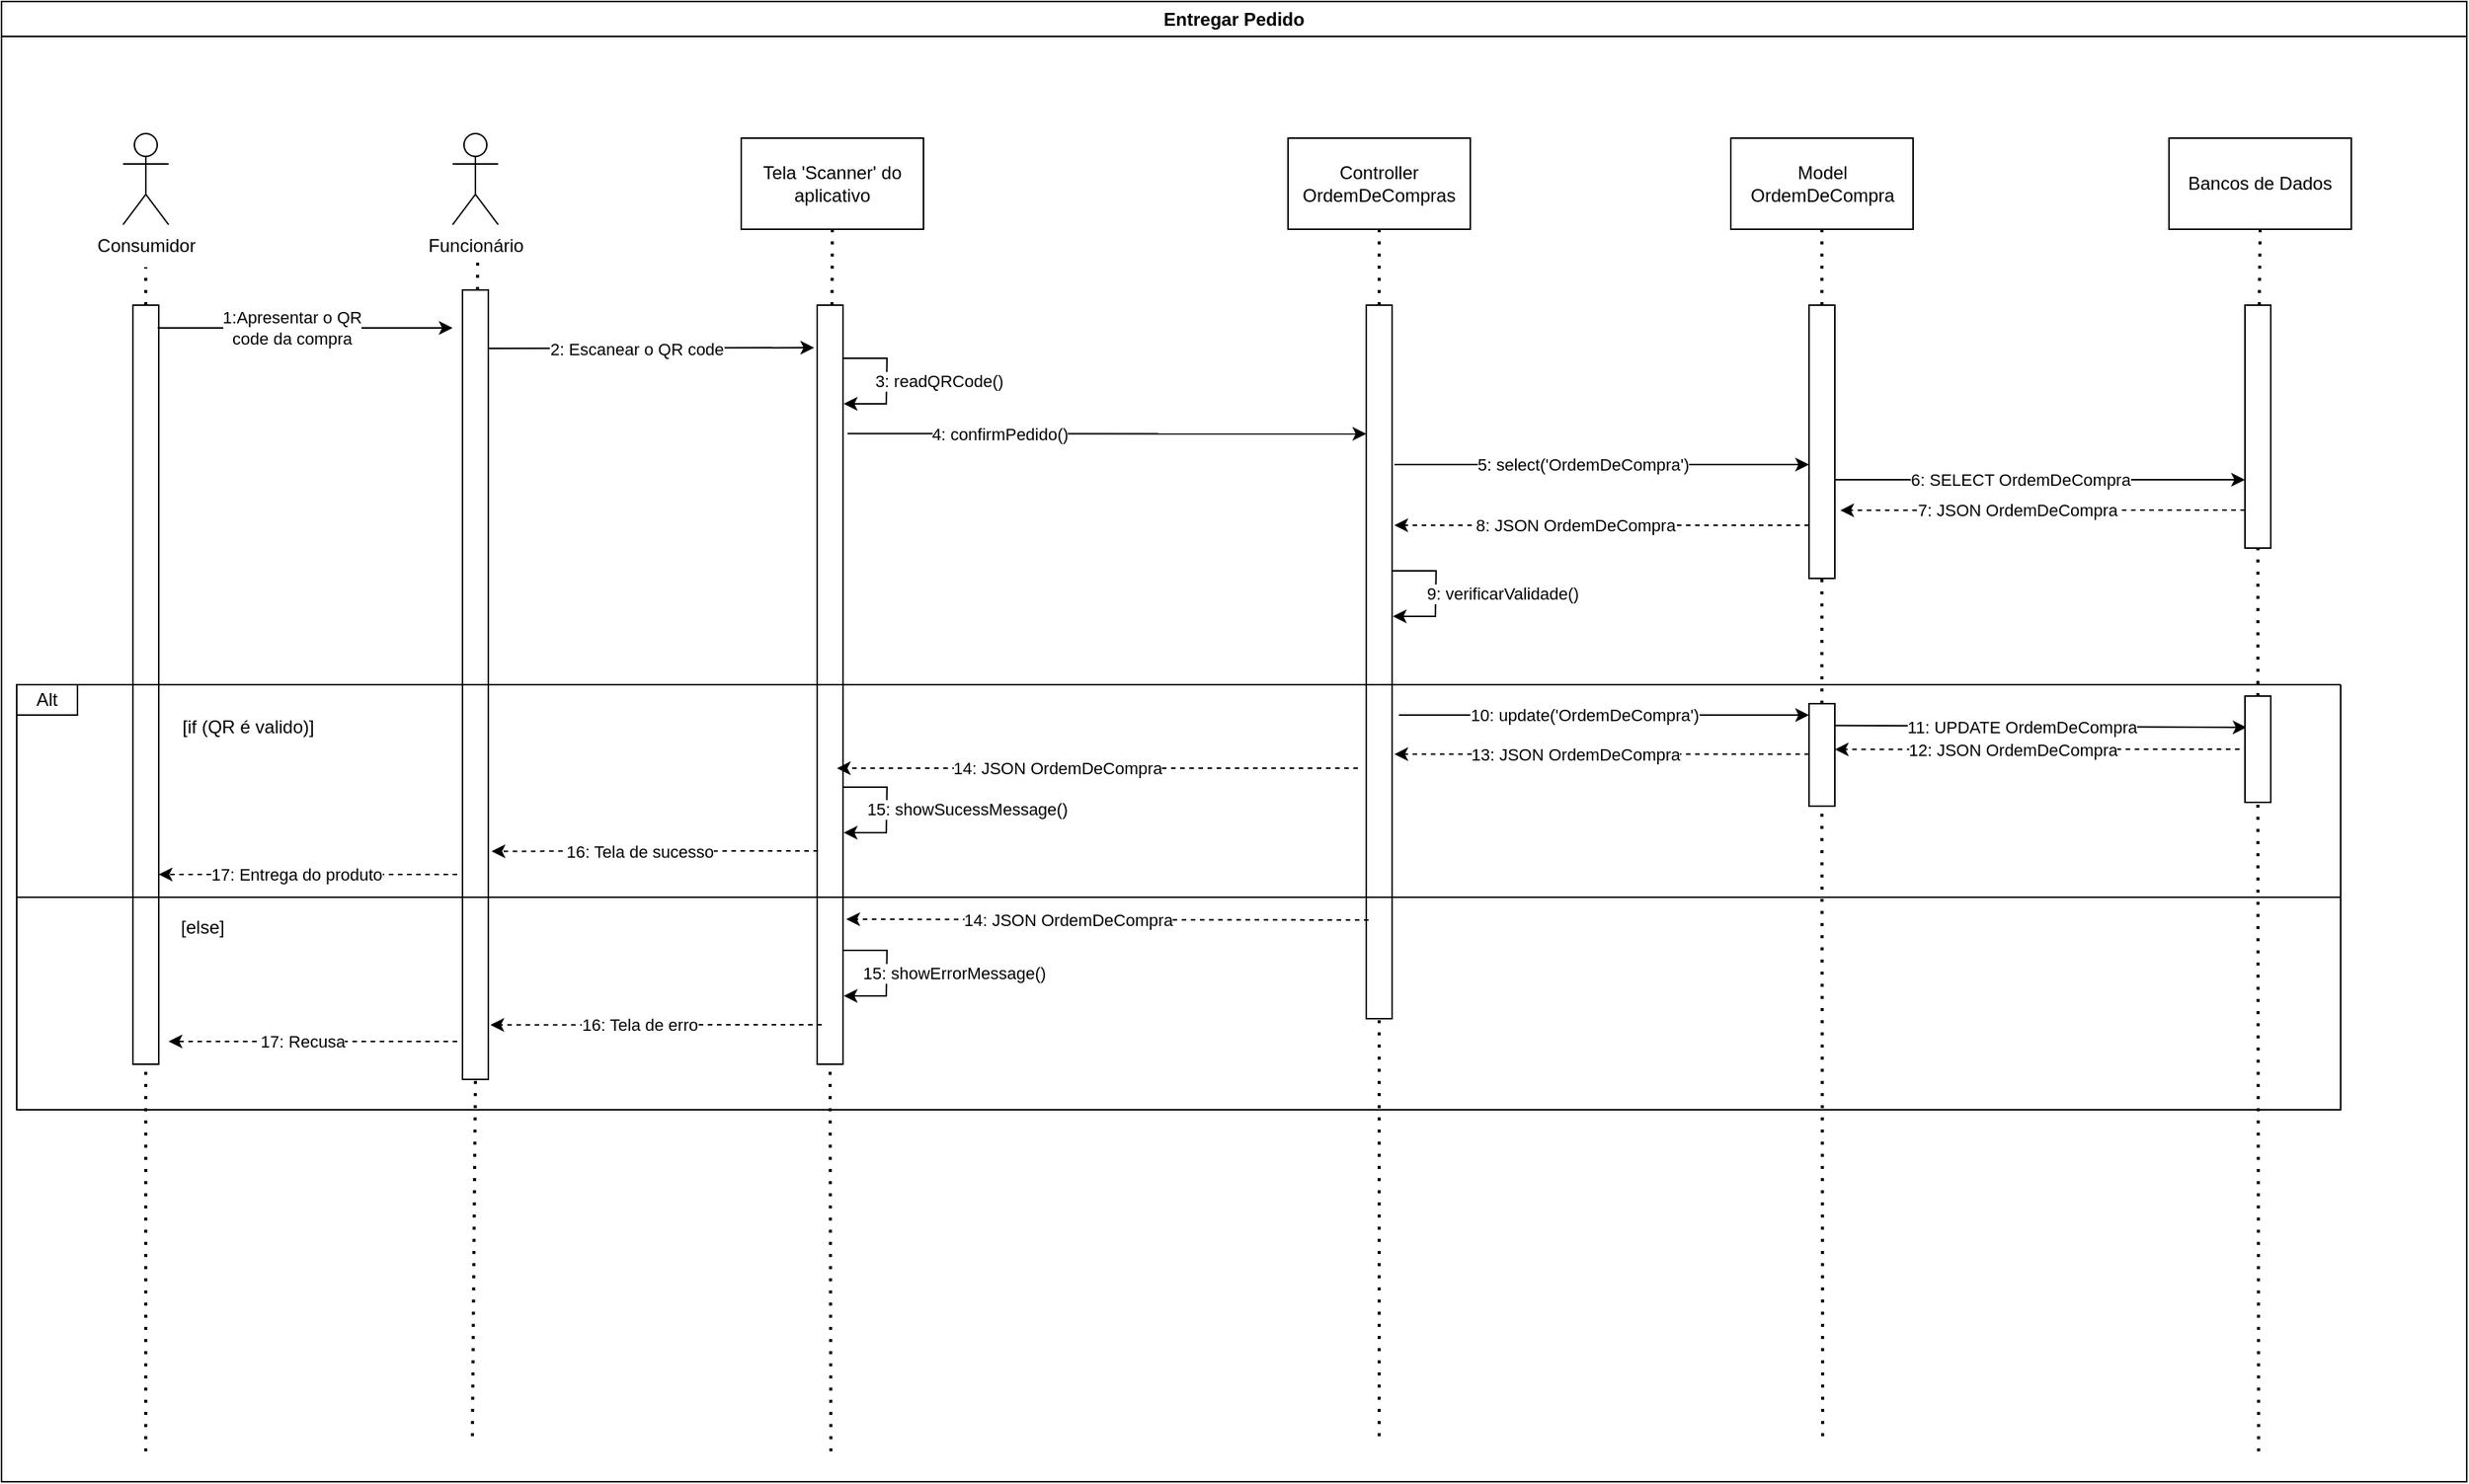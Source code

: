 <mxfile version="26.2.9">
  <diagram name="Página-1" id="llxDv5mp3EXHiCAiSaHx">
    <mxGraphModel dx="3394" dy="935" grid="1" gridSize="10" guides="1" tooltips="1" connect="1" arrows="1" fold="1" page="1" pageScale="1" pageWidth="827" pageHeight="1169" math="0" shadow="0">
      <root>
        <mxCell id="0" />
        <mxCell id="1" parent="0" />
        <mxCell id="kAdvEbbtvPu1KHzP49Es-1" value="Entregar Pedido" style="swimlane;whiteSpace=wrap;html=1;startSize=23;" parent="1" vertex="1">
          <mxGeometry x="-830" y="25" width="1623" height="975" as="geometry" />
        </mxCell>
        <mxCell id="kAdvEbbtvPu1KHzP49Es-4" value="Consumidor" style="shape=umlActor;verticalLabelPosition=bottom;verticalAlign=top;html=1;outlineConnect=0;" parent="kAdvEbbtvPu1KHzP49Es-1" vertex="1">
          <mxGeometry x="80" y="87" width="30" height="60" as="geometry" />
        </mxCell>
        <mxCell id="kAdvEbbtvPu1KHzP49Es-5" value="Tela &#39;Scanner&#39; do aplicativo" style="rounded=0;whiteSpace=wrap;html=1;" parent="kAdvEbbtvPu1KHzP49Es-1" vertex="1">
          <mxGeometry x="487" y="90" width="120" height="60" as="geometry" />
        </mxCell>
        <mxCell id="kAdvEbbtvPu1KHzP49Es-6" value="Model OrdemDeCompra" style="rounded=0;whiteSpace=wrap;html=1;" parent="kAdvEbbtvPu1KHzP49Es-1" vertex="1">
          <mxGeometry x="1138.5" y="90" width="120" height="60" as="geometry" />
        </mxCell>
        <mxCell id="kAdvEbbtvPu1KHzP49Es-7" value="Controller&lt;br&gt;OrdemDeCompras" style="rounded=0;whiteSpace=wrap;html=1;" parent="kAdvEbbtvPu1KHzP49Es-1" vertex="1">
          <mxGeometry x="847" y="90" width="120" height="60" as="geometry" />
        </mxCell>
        <mxCell id="kAdvEbbtvPu1KHzP49Es-8" value="Bancos de Dados" style="rounded=0;whiteSpace=wrap;html=1;" parent="kAdvEbbtvPu1KHzP49Es-1" vertex="1">
          <mxGeometry x="1427" y="90" width="120" height="60" as="geometry" />
        </mxCell>
        <mxCell id="kAdvEbbtvPu1KHzP49Es-9" value="" style="endArrow=none;dashed=1;html=1;dashPattern=1 3;strokeWidth=2;rounded=0;entryX=0.5;entryY=1;entryDx=0;entryDy=0;" parent="kAdvEbbtvPu1KHzP49Es-1" source="kAdvEbbtvPu1KHzP49Es-20" target="kAdvEbbtvPu1KHzP49Es-5" edge="1">
          <mxGeometry width="50" height="50" relative="1" as="geometry">
            <mxPoint x="347" y="1070" as="sourcePoint" />
            <mxPoint x="337" y="180" as="targetPoint" />
          </mxGeometry>
        </mxCell>
        <mxCell id="kAdvEbbtvPu1KHzP49Es-12" value="" style="endArrow=none;dashed=1;html=1;dashPattern=1 3;strokeWidth=2;rounded=0;entryX=0.5;entryY=1;entryDx=0;entryDy=0;" parent="kAdvEbbtvPu1KHzP49Es-1" source="kAdvEbbtvPu1KHzP49Es-24" target="kAdvEbbtvPu1KHzP49Es-7" edge="1">
          <mxGeometry width="50" height="50" relative="1" as="geometry">
            <mxPoint x="714" y="1070" as="sourcePoint" />
            <mxPoint x="658.5" y="150" as="targetPoint" />
          </mxGeometry>
        </mxCell>
        <mxCell id="kAdvEbbtvPu1KHzP49Es-13" value="" style="endArrow=none;dashed=1;html=1;dashPattern=1 3;strokeWidth=2;rounded=0;entryX=0.5;entryY=1;entryDx=0;entryDy=0;" parent="kAdvEbbtvPu1KHzP49Es-1" source="kAdvEbbtvPu1KHzP49Es-25" target="kAdvEbbtvPu1KHzP49Es-6" edge="1">
          <mxGeometry width="50" height="50" relative="1" as="geometry">
            <mxPoint x="1147" y="1070" as="sourcePoint" />
            <mxPoint x="1091.5" y="150" as="targetPoint" />
          </mxGeometry>
        </mxCell>
        <mxCell id="kAdvEbbtvPu1KHzP49Es-14" value="" style="endArrow=none;dashed=1;html=1;dashPattern=1 3;strokeWidth=2;rounded=0;entryX=0.5;entryY=1;entryDx=0;entryDy=0;" parent="kAdvEbbtvPu1KHzP49Es-1" source="kAdvEbbtvPu1KHzP49Es-27" target="kAdvEbbtvPu1KHzP49Es-8" edge="1">
          <mxGeometry width="50" height="50" relative="1" as="geometry">
            <mxPoint x="1454" y="1071" as="sourcePoint" />
            <mxPoint x="1398.5" y="150" as="targetPoint" />
          </mxGeometry>
        </mxCell>
        <mxCell id="kAdvEbbtvPu1KHzP49Es-16" value="" style="endArrow=none;dashed=1;html=1;dashPattern=1 3;strokeWidth=2;rounded=0;" parent="kAdvEbbtvPu1KHzP49Es-1" source="kAdvEbbtvPu1KHzP49Es-15" edge="1">
          <mxGeometry width="50" height="50" relative="1" as="geometry">
            <mxPoint x="54" y="1070" as="sourcePoint" />
            <mxPoint x="95" y="175" as="targetPoint" />
          </mxGeometry>
        </mxCell>
        <mxCell id="kAdvEbbtvPu1KHzP49Es-19" value="" style="endArrow=none;dashed=1;html=1;dashPattern=1 3;strokeWidth=2;rounded=0;entryX=0.5;entryY=1;entryDx=0;entryDy=0;" parent="kAdvEbbtvPu1KHzP49Es-1" target="kAdvEbbtvPu1KHzP49Es-15" edge="1">
          <mxGeometry width="50" height="50" relative="1" as="geometry">
            <mxPoint x="95" y="955" as="sourcePoint" />
            <mxPoint x="-773.5" y="180" as="targetPoint" />
          </mxGeometry>
        </mxCell>
        <mxCell id="kAdvEbbtvPu1KHzP49Es-15" value="" style="rounded=0;whiteSpace=wrap;html=1;" parent="kAdvEbbtvPu1KHzP49Es-1" vertex="1">
          <mxGeometry x="86.5" y="200" width="17" height="500" as="geometry" />
        </mxCell>
        <mxCell id="kAdvEbbtvPu1KHzP49Es-21" value="" style="endArrow=none;dashed=1;html=1;dashPattern=1 3;strokeWidth=2;rounded=0;entryX=0.5;entryY=1;entryDx=0;entryDy=0;" parent="kAdvEbbtvPu1KHzP49Es-1" target="kAdvEbbtvPu1KHzP49Es-20" edge="1">
          <mxGeometry width="50" height="50" relative="1" as="geometry">
            <mxPoint x="546" y="955" as="sourcePoint" />
            <mxPoint x="-480" y="170" as="targetPoint" />
          </mxGeometry>
        </mxCell>
        <mxCell id="kAdvEbbtvPu1KHzP49Es-20" value="" style="rounded=0;whiteSpace=wrap;html=1;" parent="kAdvEbbtvPu1KHzP49Es-1" vertex="1">
          <mxGeometry x="537" y="200" width="17" height="500" as="geometry" />
        </mxCell>
        <mxCell id="kAdvEbbtvPu1KHzP49Es-22" value="" style="endArrow=classic;html=1;rounded=0;exitX=1.029;exitY=0.074;exitDx=0;exitDy=0;exitPerimeter=0;" parent="kAdvEbbtvPu1KHzP49Es-1" source="_RBqiHUIQbxx6hLrKF_i-8" edge="1">
          <mxGeometry width="50" height="50" relative="1" as="geometry">
            <mxPoint x="327" y="228" as="sourcePoint" />
            <mxPoint x="535" y="228" as="targetPoint" />
          </mxGeometry>
        </mxCell>
        <mxCell id="kAdvEbbtvPu1KHzP49Es-23" value="2: Escanear o QR code" style="edgeLabel;html=1;align=center;verticalAlign=middle;resizable=0;points=[];" parent="kAdvEbbtvPu1KHzP49Es-22" connectable="0" vertex="1">
          <mxGeometry x="-0.097" relative="1" as="geometry">
            <mxPoint as="offset" />
          </mxGeometry>
        </mxCell>
        <mxCell id="kAdvEbbtvPu1KHzP49Es-26" value="" style="endArrow=none;dashed=1;html=1;dashPattern=1 3;strokeWidth=2;rounded=0;entryX=0.5;entryY=1;entryDx=0;entryDy=0;" parent="kAdvEbbtvPu1KHzP49Es-1" source="_RBqiHUIQbxx6hLrKF_i-91" target="kAdvEbbtvPu1KHzP49Es-25" edge="1">
          <mxGeometry width="50" height="50" relative="1" as="geometry">
            <mxPoint x="1207" y="1055" as="sourcePoint" />
            <mxPoint x="320" y="170" as="targetPoint" />
          </mxGeometry>
        </mxCell>
        <mxCell id="kAdvEbbtvPu1KHzP49Es-28" value="" style="endArrow=none;dashed=1;html=1;dashPattern=1 3;strokeWidth=2;rounded=0;entryX=0.5;entryY=1;entryDx=0;entryDy=0;" parent="kAdvEbbtvPu1KHzP49Es-1" source="_RBqiHUIQbxx6hLrKF_i-93" target="kAdvEbbtvPu1KHzP49Es-27" edge="1">
          <mxGeometry width="50" height="50" relative="1" as="geometry">
            <mxPoint x="1486" y="1045" as="sourcePoint" />
            <mxPoint x="627" y="170" as="targetPoint" />
          </mxGeometry>
        </mxCell>
        <mxCell id="kAdvEbbtvPu1KHzP49Es-27" value="" style="rounded=0;whiteSpace=wrap;html=1;" parent="kAdvEbbtvPu1KHzP49Es-1" vertex="1">
          <mxGeometry x="1477" y="200" width="17" height="160" as="geometry" />
        </mxCell>
        <mxCell id="kAdvEbbtvPu1KHzP49Es-29" value="" style="endArrow=classic;html=1;rounded=0;entryX=0;entryY=0.211;entryDx=0;entryDy=0;entryPerimeter=0;" parent="kAdvEbbtvPu1KHzP49Es-1" edge="1">
          <mxGeometry width="50" height="50" relative="1" as="geometry">
            <mxPoint x="557" y="284.66" as="sourcePoint" />
            <mxPoint x="898.5" y="284.75" as="targetPoint" />
          </mxGeometry>
        </mxCell>
        <mxCell id="kAdvEbbtvPu1KHzP49Es-30" value="4: confirmPedido()" style="edgeLabel;html=1;align=center;verticalAlign=middle;resizable=0;points=[];" parent="kAdvEbbtvPu1KHzP49Es-29" connectable="0" vertex="1">
          <mxGeometry x="-0.097" relative="1" as="geometry">
            <mxPoint x="-54" as="offset" />
          </mxGeometry>
        </mxCell>
        <mxCell id="kAdvEbbtvPu1KHzP49Es-31" value="" style="endArrow=classic;html=1;rounded=0;" parent="kAdvEbbtvPu1KHzP49Es-1" edge="1">
          <mxGeometry width="50" height="50" relative="1" as="geometry">
            <mxPoint x="917" y="305" as="sourcePoint" />
            <mxPoint x="1190" y="305" as="targetPoint" />
          </mxGeometry>
        </mxCell>
        <mxCell id="kAdvEbbtvPu1KHzP49Es-32" value="5: select(&#39;OrdemDeCompra&#39;)" style="edgeLabel;html=1;align=center;verticalAlign=middle;resizable=0;points=[];" parent="kAdvEbbtvPu1KHzP49Es-31" connectable="0" vertex="1">
          <mxGeometry x="-0.097" relative="1" as="geometry">
            <mxPoint as="offset" />
          </mxGeometry>
        </mxCell>
        <mxCell id="kAdvEbbtvPu1KHzP49Es-34" value="" style="endArrow=classic;html=1;rounded=0;exitX=0.941;exitY=0.463;exitDx=0;exitDy=0;exitPerimeter=0;" parent="kAdvEbbtvPu1KHzP49Es-1" edge="1">
          <mxGeometry width="50" height="50" relative="1" as="geometry">
            <mxPoint x="1205.997" y="315.0" as="sourcePoint" />
            <mxPoint x="1477" y="315" as="targetPoint" />
          </mxGeometry>
        </mxCell>
        <mxCell id="kAdvEbbtvPu1KHzP49Es-35" value="6: SELECT OrdemDeCompra" style="edgeLabel;html=1;align=center;verticalAlign=middle;resizable=0;points=[];" parent="kAdvEbbtvPu1KHzP49Es-34" connectable="0" vertex="1">
          <mxGeometry x="-0.097" relative="1" as="geometry">
            <mxPoint as="offset" />
          </mxGeometry>
        </mxCell>
        <mxCell id="kAdvEbbtvPu1KHzP49Es-241" value="" style="endArrow=none;dashed=1;html=1;dashPattern=1 3;strokeWidth=2;rounded=0;entryX=0.5;entryY=1;entryDx=0;entryDy=0;" parent="kAdvEbbtvPu1KHzP49Es-1" target="kAdvEbbtvPu1KHzP49Es-24" edge="1">
          <mxGeometry width="50" height="50" relative="1" as="geometry">
            <mxPoint x="907" y="945" as="sourcePoint" />
            <mxPoint x="-17" y="170" as="targetPoint" />
          </mxGeometry>
        </mxCell>
        <mxCell id="kAdvEbbtvPu1KHzP49Es-24" value="" style="rounded=0;whiteSpace=wrap;html=1;" parent="kAdvEbbtvPu1KHzP49Es-1" vertex="1">
          <mxGeometry x="898.5" y="200" width="17" height="470" as="geometry" />
        </mxCell>
        <mxCell id="kAdvEbbtvPu1KHzP49Es-25" value="" style="rounded=0;whiteSpace=wrap;html=1;" parent="kAdvEbbtvPu1KHzP49Es-1" vertex="1">
          <mxGeometry x="1190" y="200" width="17" height="180" as="geometry" />
        </mxCell>
        <mxCell id="_RBqiHUIQbxx6hLrKF_i-5" value="Funcionário" style="shape=umlActor;verticalLabelPosition=bottom;verticalAlign=top;html=1;outlineConnect=0;" parent="kAdvEbbtvPu1KHzP49Es-1" vertex="1">
          <mxGeometry x="297" y="87" width="30" height="60" as="geometry" />
        </mxCell>
        <mxCell id="_RBqiHUIQbxx6hLrKF_i-6" value="" style="endArrow=none;dashed=1;html=1;dashPattern=1 3;strokeWidth=2;rounded=0;entryX=0.5;entryY=1;entryDx=0;entryDy=0;" parent="kAdvEbbtvPu1KHzP49Es-1" source="_RBqiHUIQbxx6hLrKF_i-8" edge="1">
          <mxGeometry width="50" height="50" relative="1" as="geometry">
            <mxPoint x="314" y="1077" as="sourcePoint" />
            <mxPoint x="313.5" y="167" as="targetPoint" />
          </mxGeometry>
        </mxCell>
        <mxCell id="_RBqiHUIQbxx6hLrKF_i-7" value="" style="endArrow=none;dashed=1;html=1;dashPattern=1 3;strokeWidth=2;rounded=0;entryX=0.5;entryY=1;entryDx=0;entryDy=0;" parent="kAdvEbbtvPu1KHzP49Es-1" target="_RBqiHUIQbxx6hLrKF_i-8" edge="1">
          <mxGeometry width="50" height="50" relative="1" as="geometry">
            <mxPoint x="310" y="945" as="sourcePoint" />
            <mxPoint x="-513.5" y="187" as="targetPoint" />
          </mxGeometry>
        </mxCell>
        <mxCell id="_RBqiHUIQbxx6hLrKF_i-8" value="" style="rounded=0;whiteSpace=wrap;html=1;" parent="kAdvEbbtvPu1KHzP49Es-1" vertex="1">
          <mxGeometry x="303.5" y="190" width="17" height="520" as="geometry" />
        </mxCell>
        <mxCell id="_RBqiHUIQbxx6hLrKF_i-9" value="" style="endArrow=classic;html=1;rounded=0;exitX=0.959;exitY=0.03;exitDx=0;exitDy=0;exitPerimeter=0;" parent="kAdvEbbtvPu1KHzP49Es-1" source="kAdvEbbtvPu1KHzP49Es-15" edge="1">
          <mxGeometry width="50" height="50" relative="1" as="geometry">
            <mxPoint x="110" y="215" as="sourcePoint" />
            <mxPoint x="297" y="215" as="targetPoint" />
          </mxGeometry>
        </mxCell>
        <mxCell id="_RBqiHUIQbxx6hLrKF_i-10" value="1:Apresentar o QR &lt;br&gt;code da compra" style="edgeLabel;html=1;align=center;verticalAlign=middle;resizable=0;points=[];" parent="_RBqiHUIQbxx6hLrKF_i-9" connectable="0" vertex="1">
          <mxGeometry x="-0.097" relative="1" as="geometry">
            <mxPoint as="offset" />
          </mxGeometry>
        </mxCell>
        <mxCell id="_RBqiHUIQbxx6hLrKF_i-11" value="" style="endArrow=classic;html=1;rounded=0;" parent="kAdvEbbtvPu1KHzP49Es-1" edge="1">
          <mxGeometry width="50" height="50" relative="1" as="geometry">
            <mxPoint x="554" y="235" as="sourcePoint" />
            <mxPoint x="554.5" y="265" as="targetPoint" />
            <Array as="points">
              <mxPoint x="582.95" y="235" />
              <mxPoint x="582.5" y="265" />
            </Array>
          </mxGeometry>
        </mxCell>
        <mxCell id="_RBqiHUIQbxx6hLrKF_i-12" value="3: readQRCode()" style="edgeLabel;html=1;align=center;verticalAlign=middle;resizable=0;points=[];" parent="_RBqiHUIQbxx6hLrKF_i-11" connectable="0" vertex="1">
          <mxGeometry x="-0.042" relative="1" as="geometry">
            <mxPoint x="34" y="2" as="offset" />
          </mxGeometry>
        </mxCell>
        <mxCell id="_RBqiHUIQbxx6hLrKF_i-13" value="" style="endArrow=classic;dashed=1;html=1;rounded=0;entryX=1.299;entryY=0.706;entryDx=0;entryDy=0;entryPerimeter=0;" parent="kAdvEbbtvPu1KHzP49Es-1" edge="1">
          <mxGeometry width="50" height="50" relative="1" as="geometry">
            <mxPoint x="1477" y="335.0" as="sourcePoint" />
            <mxPoint x="1210.583" y="335.14" as="targetPoint" />
          </mxGeometry>
        </mxCell>
        <mxCell id="_RBqiHUIQbxx6hLrKF_i-14" value="7: JSON OrdemDeCompra" style="edgeLabel;html=1;align=center;verticalAlign=middle;resizable=0;points=[];" parent="_RBqiHUIQbxx6hLrKF_i-13" connectable="0" vertex="1">
          <mxGeometry x="0.248" y="-1" relative="1" as="geometry">
            <mxPoint x="16" y="1" as="offset" />
          </mxGeometry>
        </mxCell>
        <mxCell id="_RBqiHUIQbxx6hLrKF_i-73" value="" style="endArrow=classic;dashed=1;html=1;rounded=0;" parent="kAdvEbbtvPu1KHzP49Es-1" edge="1">
          <mxGeometry width="50" height="50" relative="1" as="geometry">
            <mxPoint x="1190" y="345.0" as="sourcePoint" />
            <mxPoint x="917" y="345" as="targetPoint" />
          </mxGeometry>
        </mxCell>
        <mxCell id="_RBqiHUIQbxx6hLrKF_i-74" value="8: JSON OrdemDeCompra" style="edgeLabel;html=1;align=center;verticalAlign=middle;resizable=0;points=[];" parent="_RBqiHUIQbxx6hLrKF_i-73" connectable="0" vertex="1">
          <mxGeometry x="0.248" y="-1" relative="1" as="geometry">
            <mxPoint x="16" y="1" as="offset" />
          </mxGeometry>
        </mxCell>
        <mxCell id="_RBqiHUIQbxx6hLrKF_i-75" value="" style="endArrow=classic;html=1;rounded=0;" parent="kAdvEbbtvPu1KHzP49Es-1" edge="1">
          <mxGeometry width="50" height="50" relative="1" as="geometry">
            <mxPoint x="915.5" y="375" as="sourcePoint" />
            <mxPoint x="916" y="405" as="targetPoint" />
            <Array as="points">
              <mxPoint x="944.45" y="375" />
              <mxPoint x="944" y="405" />
            </Array>
          </mxGeometry>
        </mxCell>
        <mxCell id="_RBqiHUIQbxx6hLrKF_i-76" value="9: verificarValidade()" style="edgeLabel;html=1;align=center;verticalAlign=middle;resizable=0;points=[];" parent="_RBqiHUIQbxx6hLrKF_i-75" connectable="0" vertex="1">
          <mxGeometry x="-0.042" relative="1" as="geometry">
            <mxPoint x="43" y="2" as="offset" />
          </mxGeometry>
        </mxCell>
        <mxCell id="_RBqiHUIQbxx6hLrKF_i-84" value="" style="swimlane;startSize=0;" parent="kAdvEbbtvPu1KHzP49Es-1" vertex="1">
          <mxGeometry x="10" y="450" width="1530" height="280" as="geometry" />
        </mxCell>
        <mxCell id="_RBqiHUIQbxx6hLrKF_i-85" value="Alt" style="rounded=0;whiteSpace=wrap;html=1;" parent="_RBqiHUIQbxx6hLrKF_i-84" vertex="1">
          <mxGeometry width="40" height="20" as="geometry" />
        </mxCell>
        <mxCell id="_RBqiHUIQbxx6hLrKF_i-88" value="[else]" style="text;html=1;align=center;verticalAlign=middle;resizable=0;points=[];autosize=1;strokeColor=none;fillColor=none;" parent="_RBqiHUIQbxx6hLrKF_i-84" vertex="1">
          <mxGeometry x="97" y="145" width="50" height="30" as="geometry" />
        </mxCell>
        <mxCell id="_RBqiHUIQbxx6hLrKF_i-87" value="[if (QR é valido)]" style="text;html=1;align=center;verticalAlign=middle;resizable=0;points=[];autosize=1;strokeColor=none;fillColor=none;" parent="_RBqiHUIQbxx6hLrKF_i-84" vertex="1">
          <mxGeometry x="97" y="12.5" width="110" height="30" as="geometry" />
        </mxCell>
        <mxCell id="_RBqiHUIQbxx6hLrKF_i-89" value="" style="endArrow=classic;html=1;rounded=0;" parent="_RBqiHUIQbxx6hLrKF_i-84" edge="1">
          <mxGeometry width="50" height="50" relative="1" as="geometry">
            <mxPoint x="910" y="20" as="sourcePoint" />
            <mxPoint x="1180" y="20" as="targetPoint" />
          </mxGeometry>
        </mxCell>
        <mxCell id="_RBqiHUIQbxx6hLrKF_i-90" value="10: update(&#39;OrdemDeCompra&#39;)" style="edgeLabel;html=1;align=center;verticalAlign=middle;resizable=0;points=[];" parent="_RBqiHUIQbxx6hLrKF_i-89" connectable="0" vertex="1">
          <mxGeometry x="-0.097" relative="1" as="geometry">
            <mxPoint as="offset" />
          </mxGeometry>
        </mxCell>
        <mxCell id="_RBqiHUIQbxx6hLrKF_i-91" value="" style="rounded=0;whiteSpace=wrap;html=1;" parent="_RBqiHUIQbxx6hLrKF_i-84" vertex="1">
          <mxGeometry x="1180" y="12.5" width="17" height="67.5" as="geometry" />
        </mxCell>
        <mxCell id="_RBqiHUIQbxx6hLrKF_i-94" value="" style="endArrow=classic;html=1;rounded=0;entryX=0;entryY=0.5;entryDx=0;entryDy=0;exitX=0.941;exitY=0.463;exitDx=0;exitDy=0;exitPerimeter=0;" parent="_RBqiHUIQbxx6hLrKF_i-84" edge="1">
          <mxGeometry width="50" height="50" relative="1" as="geometry">
            <mxPoint x="1196.997" y="26.86" as="sourcePoint" />
            <mxPoint x="1468" y="28.15" as="targetPoint" />
          </mxGeometry>
        </mxCell>
        <mxCell id="_RBqiHUIQbxx6hLrKF_i-95" value="11: UPDATE OrdemDeCompra" style="edgeLabel;html=1;align=center;verticalAlign=middle;resizable=0;points=[];" parent="_RBqiHUIQbxx6hLrKF_i-94" connectable="0" vertex="1">
          <mxGeometry x="-0.097" relative="1" as="geometry">
            <mxPoint as="offset" />
          </mxGeometry>
        </mxCell>
        <mxCell id="_RBqiHUIQbxx6hLrKF_i-96" value="" style="endArrow=classic;dashed=1;html=1;rounded=0;entryX=1.299;entryY=0.706;entryDx=0;entryDy=0;entryPerimeter=0;" parent="_RBqiHUIQbxx6hLrKF_i-84" edge="1">
          <mxGeometry width="50" height="50" relative="1" as="geometry">
            <mxPoint x="1463.42" y="42.5" as="sourcePoint" />
            <mxPoint x="1197.003" y="42.64" as="targetPoint" />
          </mxGeometry>
        </mxCell>
        <mxCell id="_RBqiHUIQbxx6hLrKF_i-97" value="12: JSON OrdemDeCompra" style="edgeLabel;html=1;align=center;verticalAlign=middle;resizable=0;points=[];" parent="_RBqiHUIQbxx6hLrKF_i-96" connectable="0" vertex="1">
          <mxGeometry x="0.248" y="-1" relative="1" as="geometry">
            <mxPoint x="16" y="1" as="offset" />
          </mxGeometry>
        </mxCell>
        <mxCell id="_RBqiHUIQbxx6hLrKF_i-100" value="" style="endArrow=classic;dashed=1;html=1;rounded=0;" parent="_RBqiHUIQbxx6hLrKF_i-84" edge="1">
          <mxGeometry width="50" height="50" relative="1" as="geometry">
            <mxPoint x="883" y="55.0" as="sourcePoint" />
            <mxPoint x="540" y="55.05" as="targetPoint" />
          </mxGeometry>
        </mxCell>
        <mxCell id="_RBqiHUIQbxx6hLrKF_i-101" value="14: JSON OrdemDeCompra" style="edgeLabel;html=1;align=center;verticalAlign=middle;resizable=0;points=[];" parent="_RBqiHUIQbxx6hLrKF_i-100" connectable="0" vertex="1">
          <mxGeometry x="0.248" y="-1" relative="1" as="geometry">
            <mxPoint x="16" y="1" as="offset" />
          </mxGeometry>
        </mxCell>
        <mxCell id="_RBqiHUIQbxx6hLrKF_i-102" value="" style="endArrow=classic;dashed=1;html=1;rounded=0;entryX=1.127;entryY=0.809;entryDx=0;entryDy=0;entryPerimeter=0;" parent="_RBqiHUIQbxx6hLrKF_i-84" target="kAdvEbbtvPu1KHzP49Es-20" edge="1">
          <mxGeometry width="50" height="50" relative="1" as="geometry">
            <mxPoint x="890" y="155" as="sourcePoint" />
            <mxPoint x="574" y="155.05" as="targetPoint" />
          </mxGeometry>
        </mxCell>
        <mxCell id="_RBqiHUIQbxx6hLrKF_i-103" value="14: JSON OrdemDeCompra" style="edgeLabel;html=1;align=center;verticalAlign=middle;resizable=0;points=[];" parent="_RBqiHUIQbxx6hLrKF_i-102" connectable="0" vertex="1">
          <mxGeometry x="0.248" y="-1" relative="1" as="geometry">
            <mxPoint x="16" y="1" as="offset" />
          </mxGeometry>
        </mxCell>
        <mxCell id="_RBqiHUIQbxx6hLrKF_i-70" value="" style="endArrow=classic;html=1;rounded=0;" parent="_RBqiHUIQbxx6hLrKF_i-84" edge="1">
          <mxGeometry width="50" height="50" relative="1" as="geometry">
            <mxPoint x="544" y="67.5" as="sourcePoint" />
            <mxPoint x="544.5" y="97.5" as="targetPoint" />
            <Array as="points">
              <mxPoint x="572.95" y="67.5" />
              <mxPoint x="572.5" y="97.5" />
            </Array>
          </mxGeometry>
        </mxCell>
        <mxCell id="_RBqiHUIQbxx6hLrKF_i-71" value="15: showSucessMessage()&amp;nbsp;" style="edgeLabel;html=1;align=center;verticalAlign=middle;resizable=0;points=[];" parent="_RBqiHUIQbxx6hLrKF_i-70" connectable="0" vertex="1">
          <mxGeometry x="-0.042" relative="1" as="geometry">
            <mxPoint x="54" y="2" as="offset" />
          </mxGeometry>
        </mxCell>
        <mxCell id="_RBqiHUIQbxx6hLrKF_i-106" value="" style="endArrow=classic;html=1;rounded=0;" parent="_RBqiHUIQbxx6hLrKF_i-84" edge="1">
          <mxGeometry width="50" height="50" relative="1" as="geometry">
            <mxPoint x="544" y="175" as="sourcePoint" />
            <mxPoint x="544.5" y="205" as="targetPoint" />
            <Array as="points">
              <mxPoint x="572.95" y="175" />
              <mxPoint x="572.5" y="205" />
            </Array>
          </mxGeometry>
        </mxCell>
        <mxCell id="_RBqiHUIQbxx6hLrKF_i-107" value="15: showErrorMessage()" style="edgeLabel;html=1;align=center;verticalAlign=middle;resizable=0;points=[];" parent="_RBqiHUIQbxx6hLrKF_i-106" connectable="0" vertex="1">
          <mxGeometry x="-0.042" relative="1" as="geometry">
            <mxPoint x="44" y="2" as="offset" />
          </mxGeometry>
        </mxCell>
        <mxCell id="_RBqiHUIQbxx6hLrKF_i-109" value="" style="endArrow=classic;dashed=1;html=1;rounded=0;" parent="_RBqiHUIQbxx6hLrKF_i-84" edge="1">
          <mxGeometry width="50" height="50" relative="1" as="geometry">
            <mxPoint x="1180" y="45.77" as="sourcePoint" />
            <mxPoint x="907" y="45.77" as="targetPoint" />
          </mxGeometry>
        </mxCell>
        <mxCell id="_RBqiHUIQbxx6hLrKF_i-110" value="13: JSON OrdemDeCompra" style="edgeLabel;html=1;align=center;verticalAlign=middle;resizable=0;points=[];" parent="_RBqiHUIQbxx6hLrKF_i-109" connectable="0" vertex="1">
          <mxGeometry x="0.248" y="-1" relative="1" as="geometry">
            <mxPoint x="16" y="1" as="offset" />
          </mxGeometry>
        </mxCell>
        <mxCell id="_RBqiHUIQbxx6hLrKF_i-113" value="" style="endArrow=classic;dashed=1;html=1;rounded=0;entryX=1;entryY=0.75;entryDx=0;entryDy=0;" parent="_RBqiHUIQbxx6hLrKF_i-84" target="kAdvEbbtvPu1KHzP49Es-15" edge="1">
          <mxGeometry width="50" height="50" relative="1" as="geometry">
            <mxPoint x="290" y="125" as="sourcePoint" />
            <mxPoint x="127" y="125" as="targetPoint" />
          </mxGeometry>
        </mxCell>
        <mxCell id="_RBqiHUIQbxx6hLrKF_i-114" value="17: Entrega do produto" style="edgeLabel;html=1;align=center;verticalAlign=middle;resizable=0;points=[];" parent="_RBqiHUIQbxx6hLrKF_i-113" connectable="0" vertex="1">
          <mxGeometry x="0.248" y="-1" relative="1" as="geometry">
            <mxPoint x="16" y="1" as="offset" />
          </mxGeometry>
        </mxCell>
        <mxCell id="_RBqiHUIQbxx6hLrKF_i-115" value="" style="endArrow=classic;dashed=1;html=1;rounded=0;entryX=1.08;entryY=0.931;entryDx=0;entryDy=0;entryPerimeter=0;" parent="_RBqiHUIQbxx6hLrKF_i-84" target="_RBqiHUIQbxx6hLrKF_i-8" edge="1">
          <mxGeometry width="50" height="50" relative="1" as="geometry">
            <mxPoint x="530" y="224" as="sourcePoint" />
            <mxPoint x="347" y="225" as="targetPoint" />
          </mxGeometry>
        </mxCell>
        <mxCell id="_RBqiHUIQbxx6hLrKF_i-116" value="16: Tela de erro" style="edgeLabel;html=1;align=center;verticalAlign=middle;resizable=0;points=[];" parent="_RBqiHUIQbxx6hLrKF_i-115" connectable="0" vertex="1">
          <mxGeometry x="0.248" y="-1" relative="1" as="geometry">
            <mxPoint x="16" y="1" as="offset" />
          </mxGeometry>
        </mxCell>
        <mxCell id="_RBqiHUIQbxx6hLrKF_i-118" value="" style="endArrow=classic;dashed=1;html=1;rounded=0;" parent="_RBqiHUIQbxx6hLrKF_i-84" edge="1">
          <mxGeometry width="50" height="50" relative="1" as="geometry">
            <mxPoint x="290" y="235" as="sourcePoint" />
            <mxPoint x="100" y="235" as="targetPoint" />
          </mxGeometry>
        </mxCell>
        <mxCell id="_RBqiHUIQbxx6hLrKF_i-119" value="17: Recusa" style="edgeLabel;html=1;align=center;verticalAlign=middle;resizable=0;points=[];" parent="_RBqiHUIQbxx6hLrKF_i-118" connectable="0" vertex="1">
          <mxGeometry x="0.248" y="-1" relative="1" as="geometry">
            <mxPoint x="16" y="1" as="offset" />
          </mxGeometry>
        </mxCell>
        <mxCell id="_RBqiHUIQbxx6hLrKF_i-86" value="" style="endArrow=none;html=1;rounded=0;exitX=0;exitY=0.5;exitDx=0;exitDy=0;entryX=1;entryY=0.5;entryDx=0;entryDy=0;" parent="kAdvEbbtvPu1KHzP49Es-1" source="_RBqiHUIQbxx6hLrKF_i-84" target="_RBqiHUIQbxx6hLrKF_i-84" edge="1">
          <mxGeometry width="50" height="50" relative="1" as="geometry">
            <mxPoint x="827" y="545" as="sourcePoint" />
            <mxPoint x="1543" y="520" as="targetPoint" />
          </mxGeometry>
        </mxCell>
        <mxCell id="_RBqiHUIQbxx6hLrKF_i-92" value="" style="endArrow=none;dashed=1;html=1;dashPattern=1 3;strokeWidth=2;rounded=0;entryX=0.5;entryY=1;entryDx=0;entryDy=0;" parent="kAdvEbbtvPu1KHzP49Es-1" target="_RBqiHUIQbxx6hLrKF_i-91" edge="1">
          <mxGeometry width="50" height="50" relative="1" as="geometry">
            <mxPoint x="1199" y="945" as="sourcePoint" />
            <mxPoint x="372" y="405" as="targetPoint" />
          </mxGeometry>
        </mxCell>
        <mxCell id="_RBqiHUIQbxx6hLrKF_i-105" value="" style="endArrow=none;dashed=1;html=1;dashPattern=1 3;strokeWidth=2;rounded=0;entryX=0.5;entryY=1;entryDx=0;entryDy=0;" parent="kAdvEbbtvPu1KHzP49Es-1" target="_RBqiHUIQbxx6hLrKF_i-93" edge="1">
          <mxGeometry width="50" height="50" relative="1" as="geometry">
            <mxPoint x="1486" y="955" as="sourcePoint" />
            <mxPoint x="659" y="385" as="targetPoint" />
          </mxGeometry>
        </mxCell>
        <mxCell id="_RBqiHUIQbxx6hLrKF_i-93" value="" style="rounded=0;whiteSpace=wrap;html=1;" parent="kAdvEbbtvPu1KHzP49Es-1" vertex="1">
          <mxGeometry x="1477" y="457.5" width="17" height="70" as="geometry" />
        </mxCell>
        <mxCell id="_RBqiHUIQbxx6hLrKF_i-111" value="" style="endArrow=classic;dashed=1;html=1;rounded=0;entryX=1.125;entryY=0.711;entryDx=0;entryDy=0;entryPerimeter=0;exitX=0.032;exitY=0.719;exitDx=0;exitDy=0;exitPerimeter=0;" parent="kAdvEbbtvPu1KHzP49Es-1" source="kAdvEbbtvPu1KHzP49Es-20" target="_RBqiHUIQbxx6hLrKF_i-8" edge="1">
          <mxGeometry width="50" height="50" relative="1" as="geometry">
            <mxPoint x="530" y="560" as="sourcePoint" />
            <mxPoint x="357" y="559" as="targetPoint" />
          </mxGeometry>
        </mxCell>
        <mxCell id="_RBqiHUIQbxx6hLrKF_i-112" value="16: Tela de sucesso" style="edgeLabel;html=1;align=center;verticalAlign=middle;resizable=0;points=[];" parent="_RBqiHUIQbxx6hLrKF_i-111" connectable="0" vertex="1">
          <mxGeometry x="0.248" y="-1" relative="1" as="geometry">
            <mxPoint x="16" y="1" as="offset" />
          </mxGeometry>
        </mxCell>
      </root>
    </mxGraphModel>
  </diagram>
</mxfile>

